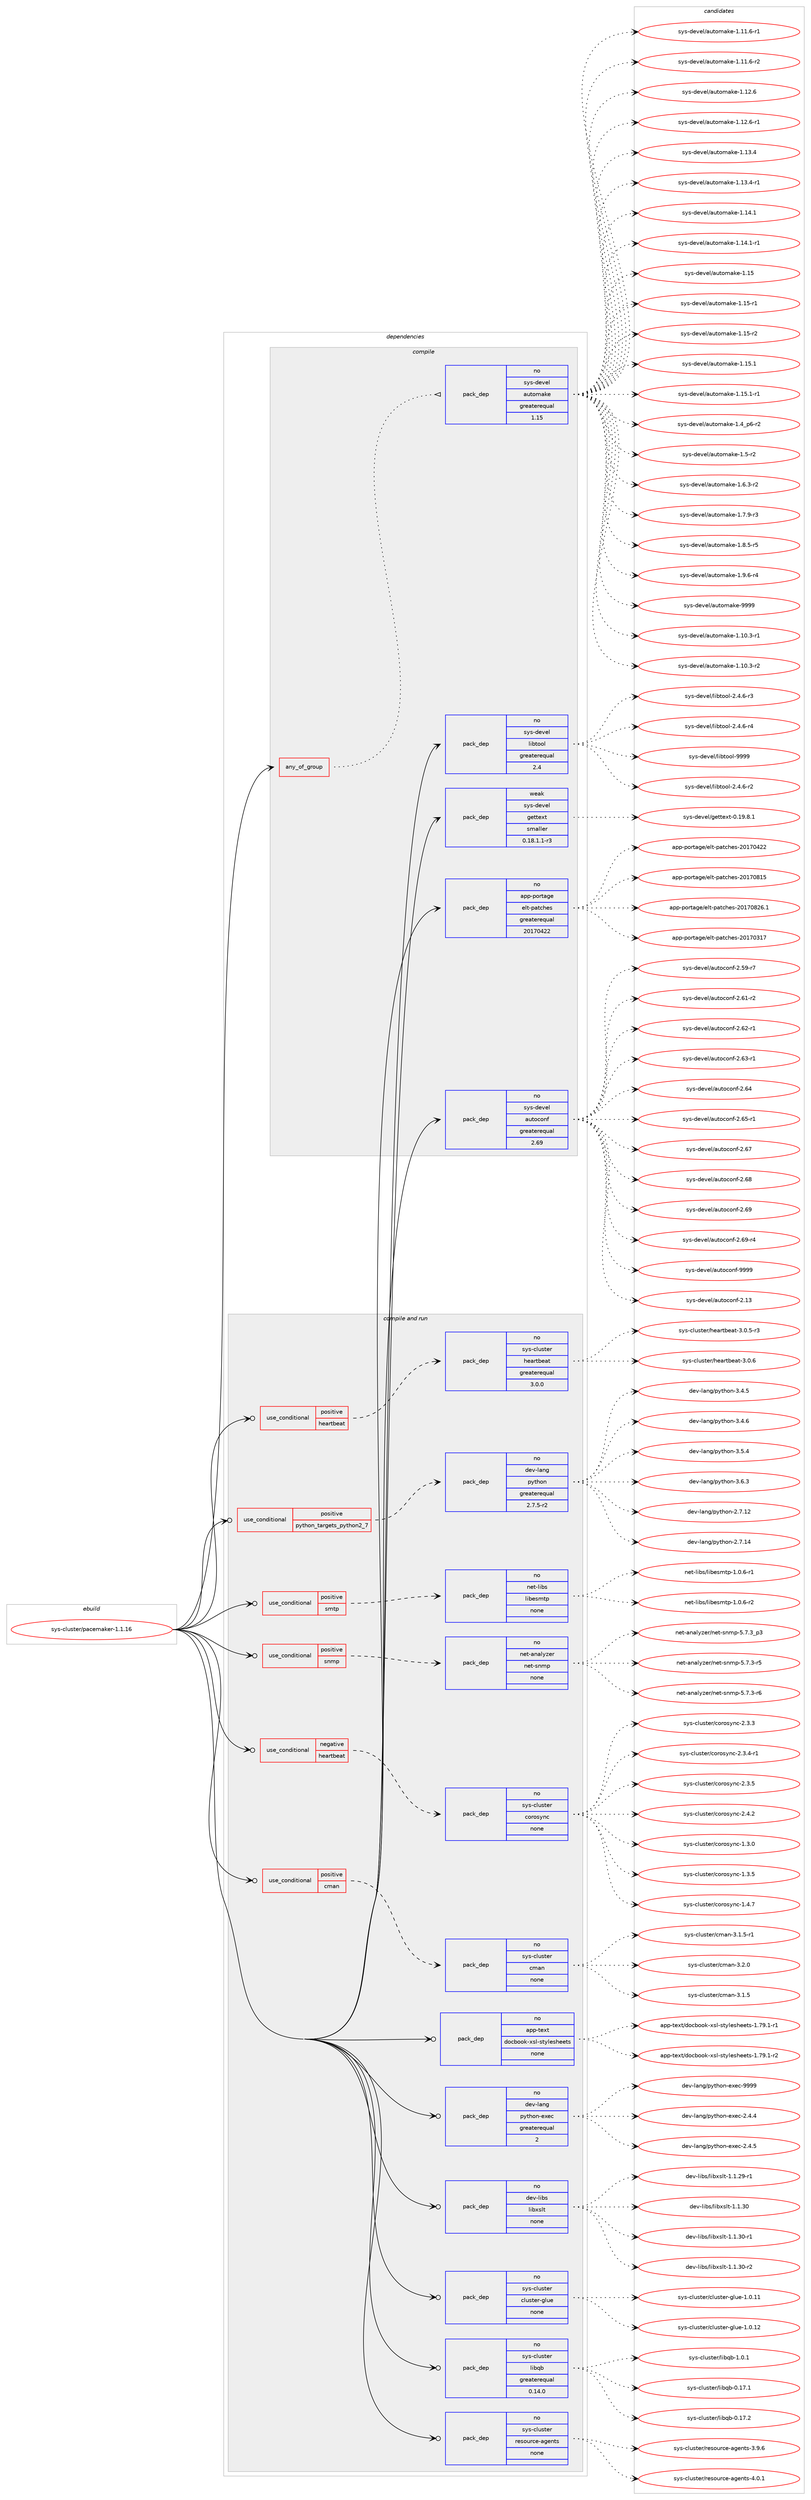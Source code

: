 digraph prolog {

# *************
# Graph options
# *************

newrank=true;
concentrate=true;
compound=true;
graph [rankdir=LR,fontname=Helvetica,fontsize=10,ranksep=1.5];#, ranksep=2.5, nodesep=0.2];
edge  [arrowhead=vee];
node  [fontname=Helvetica,fontsize=10];

# **********
# The ebuild
# **********

subgraph cluster_leftcol {
color=gray;
rank=same;
label=<<i>ebuild</i>>;
id [label="sys-cluster/pacemaker-1.1.16", color=red, width=4, href="../sys-cluster/pacemaker-1.1.16.svg"];
}

# ****************
# The dependencies
# ****************

subgraph cluster_midcol {
color=gray;
label=<<i>dependencies</i>>;
subgraph cluster_compile {
fillcolor="#eeeeee";
style=filled;
label=<<i>compile</i>>;
subgraph any8132 {
dependency482417 [label=<<TABLE BORDER="0" CELLBORDER="1" CELLSPACING="0" CELLPADDING="4"><TR><TD CELLPADDING="10">any_of_group</TD></TR></TABLE>>, shape=none, color=red];subgraph pack358308 {
dependency482418 [label=<<TABLE BORDER="0" CELLBORDER="1" CELLSPACING="0" CELLPADDING="4" WIDTH="220"><TR><TD ROWSPAN="6" CELLPADDING="30">pack_dep</TD></TR><TR><TD WIDTH="110">no</TD></TR><TR><TD>sys-devel</TD></TR><TR><TD>automake</TD></TR><TR><TD>greaterequal</TD></TR><TR><TD>1.15</TD></TR></TABLE>>, shape=none, color=blue];
}
dependency482417:e -> dependency482418:w [weight=20,style="dotted",arrowhead="oinv"];
}
id:e -> dependency482417:w [weight=20,style="solid",arrowhead="vee"];
subgraph pack358309 {
dependency482419 [label=<<TABLE BORDER="0" CELLBORDER="1" CELLSPACING="0" CELLPADDING="4" WIDTH="220"><TR><TD ROWSPAN="6" CELLPADDING="30">pack_dep</TD></TR><TR><TD WIDTH="110">no</TD></TR><TR><TD>app-portage</TD></TR><TR><TD>elt-patches</TD></TR><TR><TD>greaterequal</TD></TR><TR><TD>20170422</TD></TR></TABLE>>, shape=none, color=blue];
}
id:e -> dependency482419:w [weight=20,style="solid",arrowhead="vee"];
subgraph pack358310 {
dependency482420 [label=<<TABLE BORDER="0" CELLBORDER="1" CELLSPACING="0" CELLPADDING="4" WIDTH="220"><TR><TD ROWSPAN="6" CELLPADDING="30">pack_dep</TD></TR><TR><TD WIDTH="110">no</TD></TR><TR><TD>sys-devel</TD></TR><TR><TD>autoconf</TD></TR><TR><TD>greaterequal</TD></TR><TR><TD>2.69</TD></TR></TABLE>>, shape=none, color=blue];
}
id:e -> dependency482420:w [weight=20,style="solid",arrowhead="vee"];
subgraph pack358311 {
dependency482421 [label=<<TABLE BORDER="0" CELLBORDER="1" CELLSPACING="0" CELLPADDING="4" WIDTH="220"><TR><TD ROWSPAN="6" CELLPADDING="30">pack_dep</TD></TR><TR><TD WIDTH="110">no</TD></TR><TR><TD>sys-devel</TD></TR><TR><TD>libtool</TD></TR><TR><TD>greaterequal</TD></TR><TR><TD>2.4</TD></TR></TABLE>>, shape=none, color=blue];
}
id:e -> dependency482421:w [weight=20,style="solid",arrowhead="vee"];
subgraph pack358312 {
dependency482422 [label=<<TABLE BORDER="0" CELLBORDER="1" CELLSPACING="0" CELLPADDING="4" WIDTH="220"><TR><TD ROWSPAN="6" CELLPADDING="30">pack_dep</TD></TR><TR><TD WIDTH="110">weak</TD></TR><TR><TD>sys-devel</TD></TR><TR><TD>gettext</TD></TR><TR><TD>smaller</TD></TR><TR><TD>0.18.1.1-r3</TD></TR></TABLE>>, shape=none, color=blue];
}
id:e -> dependency482422:w [weight=20,style="solid",arrowhead="vee"];
}
subgraph cluster_compileandrun {
fillcolor="#eeeeee";
style=filled;
label=<<i>compile and run</i>>;
subgraph cond115693 {
dependency482423 [label=<<TABLE BORDER="0" CELLBORDER="1" CELLSPACING="0" CELLPADDING="4"><TR><TD ROWSPAN="3" CELLPADDING="10">use_conditional</TD></TR><TR><TD>negative</TD></TR><TR><TD>heartbeat</TD></TR></TABLE>>, shape=none, color=red];
subgraph pack358313 {
dependency482424 [label=<<TABLE BORDER="0" CELLBORDER="1" CELLSPACING="0" CELLPADDING="4" WIDTH="220"><TR><TD ROWSPAN="6" CELLPADDING="30">pack_dep</TD></TR><TR><TD WIDTH="110">no</TD></TR><TR><TD>sys-cluster</TD></TR><TR><TD>corosync</TD></TR><TR><TD>none</TD></TR><TR><TD></TD></TR></TABLE>>, shape=none, color=blue];
}
dependency482423:e -> dependency482424:w [weight=20,style="dashed",arrowhead="vee"];
}
id:e -> dependency482423:w [weight=20,style="solid",arrowhead="odotvee"];
subgraph cond115694 {
dependency482425 [label=<<TABLE BORDER="0" CELLBORDER="1" CELLSPACING="0" CELLPADDING="4"><TR><TD ROWSPAN="3" CELLPADDING="10">use_conditional</TD></TR><TR><TD>positive</TD></TR><TR><TD>cman</TD></TR></TABLE>>, shape=none, color=red];
subgraph pack358314 {
dependency482426 [label=<<TABLE BORDER="0" CELLBORDER="1" CELLSPACING="0" CELLPADDING="4" WIDTH="220"><TR><TD ROWSPAN="6" CELLPADDING="30">pack_dep</TD></TR><TR><TD WIDTH="110">no</TD></TR><TR><TD>sys-cluster</TD></TR><TR><TD>cman</TD></TR><TR><TD>none</TD></TR><TR><TD></TD></TR></TABLE>>, shape=none, color=blue];
}
dependency482425:e -> dependency482426:w [weight=20,style="dashed",arrowhead="vee"];
}
id:e -> dependency482425:w [weight=20,style="solid",arrowhead="odotvee"];
subgraph cond115695 {
dependency482427 [label=<<TABLE BORDER="0" CELLBORDER="1" CELLSPACING="0" CELLPADDING="4"><TR><TD ROWSPAN="3" CELLPADDING="10">use_conditional</TD></TR><TR><TD>positive</TD></TR><TR><TD>heartbeat</TD></TR></TABLE>>, shape=none, color=red];
subgraph pack358315 {
dependency482428 [label=<<TABLE BORDER="0" CELLBORDER="1" CELLSPACING="0" CELLPADDING="4" WIDTH="220"><TR><TD ROWSPAN="6" CELLPADDING="30">pack_dep</TD></TR><TR><TD WIDTH="110">no</TD></TR><TR><TD>sys-cluster</TD></TR><TR><TD>heartbeat</TD></TR><TR><TD>greaterequal</TD></TR><TR><TD>3.0.0</TD></TR></TABLE>>, shape=none, color=blue];
}
dependency482427:e -> dependency482428:w [weight=20,style="dashed",arrowhead="vee"];
}
id:e -> dependency482427:w [weight=20,style="solid",arrowhead="odotvee"];
subgraph cond115696 {
dependency482429 [label=<<TABLE BORDER="0" CELLBORDER="1" CELLSPACING="0" CELLPADDING="4"><TR><TD ROWSPAN="3" CELLPADDING="10">use_conditional</TD></TR><TR><TD>positive</TD></TR><TR><TD>python_targets_python2_7</TD></TR></TABLE>>, shape=none, color=red];
subgraph pack358316 {
dependency482430 [label=<<TABLE BORDER="0" CELLBORDER="1" CELLSPACING="0" CELLPADDING="4" WIDTH="220"><TR><TD ROWSPAN="6" CELLPADDING="30">pack_dep</TD></TR><TR><TD WIDTH="110">no</TD></TR><TR><TD>dev-lang</TD></TR><TR><TD>python</TD></TR><TR><TD>greaterequal</TD></TR><TR><TD>2.7.5-r2</TD></TR></TABLE>>, shape=none, color=blue];
}
dependency482429:e -> dependency482430:w [weight=20,style="dashed",arrowhead="vee"];
}
id:e -> dependency482429:w [weight=20,style="solid",arrowhead="odotvee"];
subgraph cond115697 {
dependency482431 [label=<<TABLE BORDER="0" CELLBORDER="1" CELLSPACING="0" CELLPADDING="4"><TR><TD ROWSPAN="3" CELLPADDING="10">use_conditional</TD></TR><TR><TD>positive</TD></TR><TR><TD>smtp</TD></TR></TABLE>>, shape=none, color=red];
subgraph pack358317 {
dependency482432 [label=<<TABLE BORDER="0" CELLBORDER="1" CELLSPACING="0" CELLPADDING="4" WIDTH="220"><TR><TD ROWSPAN="6" CELLPADDING="30">pack_dep</TD></TR><TR><TD WIDTH="110">no</TD></TR><TR><TD>net-libs</TD></TR><TR><TD>libesmtp</TD></TR><TR><TD>none</TD></TR><TR><TD></TD></TR></TABLE>>, shape=none, color=blue];
}
dependency482431:e -> dependency482432:w [weight=20,style="dashed",arrowhead="vee"];
}
id:e -> dependency482431:w [weight=20,style="solid",arrowhead="odotvee"];
subgraph cond115698 {
dependency482433 [label=<<TABLE BORDER="0" CELLBORDER="1" CELLSPACING="0" CELLPADDING="4"><TR><TD ROWSPAN="3" CELLPADDING="10">use_conditional</TD></TR><TR><TD>positive</TD></TR><TR><TD>snmp</TD></TR></TABLE>>, shape=none, color=red];
subgraph pack358318 {
dependency482434 [label=<<TABLE BORDER="0" CELLBORDER="1" CELLSPACING="0" CELLPADDING="4" WIDTH="220"><TR><TD ROWSPAN="6" CELLPADDING="30">pack_dep</TD></TR><TR><TD WIDTH="110">no</TD></TR><TR><TD>net-analyzer</TD></TR><TR><TD>net-snmp</TD></TR><TR><TD>none</TD></TR><TR><TD></TD></TR></TABLE>>, shape=none, color=blue];
}
dependency482433:e -> dependency482434:w [weight=20,style="dashed",arrowhead="vee"];
}
id:e -> dependency482433:w [weight=20,style="solid",arrowhead="odotvee"];
subgraph pack358319 {
dependency482435 [label=<<TABLE BORDER="0" CELLBORDER="1" CELLSPACING="0" CELLPADDING="4" WIDTH="220"><TR><TD ROWSPAN="6" CELLPADDING="30">pack_dep</TD></TR><TR><TD WIDTH="110">no</TD></TR><TR><TD>app-text</TD></TR><TR><TD>docbook-xsl-stylesheets</TD></TR><TR><TD>none</TD></TR><TR><TD></TD></TR></TABLE>>, shape=none, color=blue];
}
id:e -> dependency482435:w [weight=20,style="solid",arrowhead="odotvee"];
subgraph pack358320 {
dependency482436 [label=<<TABLE BORDER="0" CELLBORDER="1" CELLSPACING="0" CELLPADDING="4" WIDTH="220"><TR><TD ROWSPAN="6" CELLPADDING="30">pack_dep</TD></TR><TR><TD WIDTH="110">no</TD></TR><TR><TD>dev-lang</TD></TR><TR><TD>python-exec</TD></TR><TR><TD>greaterequal</TD></TR><TR><TD>2</TD></TR></TABLE>>, shape=none, color=blue];
}
id:e -> dependency482436:w [weight=20,style="solid",arrowhead="odotvee"];
subgraph pack358321 {
dependency482437 [label=<<TABLE BORDER="0" CELLBORDER="1" CELLSPACING="0" CELLPADDING="4" WIDTH="220"><TR><TD ROWSPAN="6" CELLPADDING="30">pack_dep</TD></TR><TR><TD WIDTH="110">no</TD></TR><TR><TD>dev-libs</TD></TR><TR><TD>libxslt</TD></TR><TR><TD>none</TD></TR><TR><TD></TD></TR></TABLE>>, shape=none, color=blue];
}
id:e -> dependency482437:w [weight=20,style="solid",arrowhead="odotvee"];
subgraph pack358322 {
dependency482438 [label=<<TABLE BORDER="0" CELLBORDER="1" CELLSPACING="0" CELLPADDING="4" WIDTH="220"><TR><TD ROWSPAN="6" CELLPADDING="30">pack_dep</TD></TR><TR><TD WIDTH="110">no</TD></TR><TR><TD>sys-cluster</TD></TR><TR><TD>cluster-glue</TD></TR><TR><TD>none</TD></TR><TR><TD></TD></TR></TABLE>>, shape=none, color=blue];
}
id:e -> dependency482438:w [weight=20,style="solid",arrowhead="odotvee"];
subgraph pack358323 {
dependency482439 [label=<<TABLE BORDER="0" CELLBORDER="1" CELLSPACING="0" CELLPADDING="4" WIDTH="220"><TR><TD ROWSPAN="6" CELLPADDING="30">pack_dep</TD></TR><TR><TD WIDTH="110">no</TD></TR><TR><TD>sys-cluster</TD></TR><TR><TD>libqb</TD></TR><TR><TD>greaterequal</TD></TR><TR><TD>0.14.0</TD></TR></TABLE>>, shape=none, color=blue];
}
id:e -> dependency482439:w [weight=20,style="solid",arrowhead="odotvee"];
subgraph pack358324 {
dependency482440 [label=<<TABLE BORDER="0" CELLBORDER="1" CELLSPACING="0" CELLPADDING="4" WIDTH="220"><TR><TD ROWSPAN="6" CELLPADDING="30">pack_dep</TD></TR><TR><TD WIDTH="110">no</TD></TR><TR><TD>sys-cluster</TD></TR><TR><TD>resource-agents</TD></TR><TR><TD>none</TD></TR><TR><TD></TD></TR></TABLE>>, shape=none, color=blue];
}
id:e -> dependency482440:w [weight=20,style="solid",arrowhead="odotvee"];
}
subgraph cluster_run {
fillcolor="#eeeeee";
style=filled;
label=<<i>run</i>>;
}
}

# **************
# The candidates
# **************

subgraph cluster_choices {
rank=same;
color=gray;
label=<<i>candidates</i>>;

subgraph choice358308 {
color=black;
nodesep=1;
choice11512111545100101118101108479711711611110997107101454946494846514511449 [label="sys-devel/automake-1.10.3-r1", color=red, width=4,href="../sys-devel/automake-1.10.3-r1.svg"];
choice11512111545100101118101108479711711611110997107101454946494846514511450 [label="sys-devel/automake-1.10.3-r2", color=red, width=4,href="../sys-devel/automake-1.10.3-r2.svg"];
choice11512111545100101118101108479711711611110997107101454946494946544511449 [label="sys-devel/automake-1.11.6-r1", color=red, width=4,href="../sys-devel/automake-1.11.6-r1.svg"];
choice11512111545100101118101108479711711611110997107101454946494946544511450 [label="sys-devel/automake-1.11.6-r2", color=red, width=4,href="../sys-devel/automake-1.11.6-r2.svg"];
choice1151211154510010111810110847971171161111099710710145494649504654 [label="sys-devel/automake-1.12.6", color=red, width=4,href="../sys-devel/automake-1.12.6.svg"];
choice11512111545100101118101108479711711611110997107101454946495046544511449 [label="sys-devel/automake-1.12.6-r1", color=red, width=4,href="../sys-devel/automake-1.12.6-r1.svg"];
choice1151211154510010111810110847971171161111099710710145494649514652 [label="sys-devel/automake-1.13.4", color=red, width=4,href="../sys-devel/automake-1.13.4.svg"];
choice11512111545100101118101108479711711611110997107101454946495146524511449 [label="sys-devel/automake-1.13.4-r1", color=red, width=4,href="../sys-devel/automake-1.13.4-r1.svg"];
choice1151211154510010111810110847971171161111099710710145494649524649 [label="sys-devel/automake-1.14.1", color=red, width=4,href="../sys-devel/automake-1.14.1.svg"];
choice11512111545100101118101108479711711611110997107101454946495246494511449 [label="sys-devel/automake-1.14.1-r1", color=red, width=4,href="../sys-devel/automake-1.14.1-r1.svg"];
choice115121115451001011181011084797117116111109971071014549464953 [label="sys-devel/automake-1.15", color=red, width=4,href="../sys-devel/automake-1.15.svg"];
choice1151211154510010111810110847971171161111099710710145494649534511449 [label="sys-devel/automake-1.15-r1", color=red, width=4,href="../sys-devel/automake-1.15-r1.svg"];
choice1151211154510010111810110847971171161111099710710145494649534511450 [label="sys-devel/automake-1.15-r2", color=red, width=4,href="../sys-devel/automake-1.15-r2.svg"];
choice1151211154510010111810110847971171161111099710710145494649534649 [label="sys-devel/automake-1.15.1", color=red, width=4,href="../sys-devel/automake-1.15.1.svg"];
choice11512111545100101118101108479711711611110997107101454946495346494511449 [label="sys-devel/automake-1.15.1-r1", color=red, width=4,href="../sys-devel/automake-1.15.1-r1.svg"];
choice115121115451001011181011084797117116111109971071014549465295112544511450 [label="sys-devel/automake-1.4_p6-r2", color=red, width=4,href="../sys-devel/automake-1.4_p6-r2.svg"];
choice11512111545100101118101108479711711611110997107101454946534511450 [label="sys-devel/automake-1.5-r2", color=red, width=4,href="../sys-devel/automake-1.5-r2.svg"];
choice115121115451001011181011084797117116111109971071014549465446514511450 [label="sys-devel/automake-1.6.3-r2", color=red, width=4,href="../sys-devel/automake-1.6.3-r2.svg"];
choice115121115451001011181011084797117116111109971071014549465546574511451 [label="sys-devel/automake-1.7.9-r3", color=red, width=4,href="../sys-devel/automake-1.7.9-r3.svg"];
choice115121115451001011181011084797117116111109971071014549465646534511453 [label="sys-devel/automake-1.8.5-r5", color=red, width=4,href="../sys-devel/automake-1.8.5-r5.svg"];
choice115121115451001011181011084797117116111109971071014549465746544511452 [label="sys-devel/automake-1.9.6-r4", color=red, width=4,href="../sys-devel/automake-1.9.6-r4.svg"];
choice115121115451001011181011084797117116111109971071014557575757 [label="sys-devel/automake-9999", color=red, width=4,href="../sys-devel/automake-9999.svg"];
dependency482418:e -> choice11512111545100101118101108479711711611110997107101454946494846514511449:w [style=dotted,weight="100"];
dependency482418:e -> choice11512111545100101118101108479711711611110997107101454946494846514511450:w [style=dotted,weight="100"];
dependency482418:e -> choice11512111545100101118101108479711711611110997107101454946494946544511449:w [style=dotted,weight="100"];
dependency482418:e -> choice11512111545100101118101108479711711611110997107101454946494946544511450:w [style=dotted,weight="100"];
dependency482418:e -> choice1151211154510010111810110847971171161111099710710145494649504654:w [style=dotted,weight="100"];
dependency482418:e -> choice11512111545100101118101108479711711611110997107101454946495046544511449:w [style=dotted,weight="100"];
dependency482418:e -> choice1151211154510010111810110847971171161111099710710145494649514652:w [style=dotted,weight="100"];
dependency482418:e -> choice11512111545100101118101108479711711611110997107101454946495146524511449:w [style=dotted,weight="100"];
dependency482418:e -> choice1151211154510010111810110847971171161111099710710145494649524649:w [style=dotted,weight="100"];
dependency482418:e -> choice11512111545100101118101108479711711611110997107101454946495246494511449:w [style=dotted,weight="100"];
dependency482418:e -> choice115121115451001011181011084797117116111109971071014549464953:w [style=dotted,weight="100"];
dependency482418:e -> choice1151211154510010111810110847971171161111099710710145494649534511449:w [style=dotted,weight="100"];
dependency482418:e -> choice1151211154510010111810110847971171161111099710710145494649534511450:w [style=dotted,weight="100"];
dependency482418:e -> choice1151211154510010111810110847971171161111099710710145494649534649:w [style=dotted,weight="100"];
dependency482418:e -> choice11512111545100101118101108479711711611110997107101454946495346494511449:w [style=dotted,weight="100"];
dependency482418:e -> choice115121115451001011181011084797117116111109971071014549465295112544511450:w [style=dotted,weight="100"];
dependency482418:e -> choice11512111545100101118101108479711711611110997107101454946534511450:w [style=dotted,weight="100"];
dependency482418:e -> choice115121115451001011181011084797117116111109971071014549465446514511450:w [style=dotted,weight="100"];
dependency482418:e -> choice115121115451001011181011084797117116111109971071014549465546574511451:w [style=dotted,weight="100"];
dependency482418:e -> choice115121115451001011181011084797117116111109971071014549465646534511453:w [style=dotted,weight="100"];
dependency482418:e -> choice115121115451001011181011084797117116111109971071014549465746544511452:w [style=dotted,weight="100"];
dependency482418:e -> choice115121115451001011181011084797117116111109971071014557575757:w [style=dotted,weight="100"];
}
subgraph choice358309 {
color=black;
nodesep=1;
choice97112112451121111141169710310147101108116451129711699104101115455048495548514955 [label="app-portage/elt-patches-20170317", color=red, width=4,href="../app-portage/elt-patches-20170317.svg"];
choice97112112451121111141169710310147101108116451129711699104101115455048495548525050 [label="app-portage/elt-patches-20170422", color=red, width=4,href="../app-portage/elt-patches-20170422.svg"];
choice97112112451121111141169710310147101108116451129711699104101115455048495548564953 [label="app-portage/elt-patches-20170815", color=red, width=4,href="../app-portage/elt-patches-20170815.svg"];
choice971121124511211111411697103101471011081164511297116991041011154550484955485650544649 [label="app-portage/elt-patches-20170826.1", color=red, width=4,href="../app-portage/elt-patches-20170826.1.svg"];
dependency482419:e -> choice97112112451121111141169710310147101108116451129711699104101115455048495548514955:w [style=dotted,weight="100"];
dependency482419:e -> choice97112112451121111141169710310147101108116451129711699104101115455048495548525050:w [style=dotted,weight="100"];
dependency482419:e -> choice97112112451121111141169710310147101108116451129711699104101115455048495548564953:w [style=dotted,weight="100"];
dependency482419:e -> choice971121124511211111411697103101471011081164511297116991041011154550484955485650544649:w [style=dotted,weight="100"];
}
subgraph choice358310 {
color=black;
nodesep=1;
choice115121115451001011181011084797117116111991111101024550464951 [label="sys-devel/autoconf-2.13", color=red, width=4,href="../sys-devel/autoconf-2.13.svg"];
choice1151211154510010111810110847971171161119911111010245504653574511455 [label="sys-devel/autoconf-2.59-r7", color=red, width=4,href="../sys-devel/autoconf-2.59-r7.svg"];
choice1151211154510010111810110847971171161119911111010245504654494511450 [label="sys-devel/autoconf-2.61-r2", color=red, width=4,href="../sys-devel/autoconf-2.61-r2.svg"];
choice1151211154510010111810110847971171161119911111010245504654504511449 [label="sys-devel/autoconf-2.62-r1", color=red, width=4,href="../sys-devel/autoconf-2.62-r1.svg"];
choice1151211154510010111810110847971171161119911111010245504654514511449 [label="sys-devel/autoconf-2.63-r1", color=red, width=4,href="../sys-devel/autoconf-2.63-r1.svg"];
choice115121115451001011181011084797117116111991111101024550465452 [label="sys-devel/autoconf-2.64", color=red, width=4,href="../sys-devel/autoconf-2.64.svg"];
choice1151211154510010111810110847971171161119911111010245504654534511449 [label="sys-devel/autoconf-2.65-r1", color=red, width=4,href="../sys-devel/autoconf-2.65-r1.svg"];
choice115121115451001011181011084797117116111991111101024550465455 [label="sys-devel/autoconf-2.67", color=red, width=4,href="../sys-devel/autoconf-2.67.svg"];
choice115121115451001011181011084797117116111991111101024550465456 [label="sys-devel/autoconf-2.68", color=red, width=4,href="../sys-devel/autoconf-2.68.svg"];
choice115121115451001011181011084797117116111991111101024550465457 [label="sys-devel/autoconf-2.69", color=red, width=4,href="../sys-devel/autoconf-2.69.svg"];
choice1151211154510010111810110847971171161119911111010245504654574511452 [label="sys-devel/autoconf-2.69-r4", color=red, width=4,href="../sys-devel/autoconf-2.69-r4.svg"];
choice115121115451001011181011084797117116111991111101024557575757 [label="sys-devel/autoconf-9999", color=red, width=4,href="../sys-devel/autoconf-9999.svg"];
dependency482420:e -> choice115121115451001011181011084797117116111991111101024550464951:w [style=dotted,weight="100"];
dependency482420:e -> choice1151211154510010111810110847971171161119911111010245504653574511455:w [style=dotted,weight="100"];
dependency482420:e -> choice1151211154510010111810110847971171161119911111010245504654494511450:w [style=dotted,weight="100"];
dependency482420:e -> choice1151211154510010111810110847971171161119911111010245504654504511449:w [style=dotted,weight="100"];
dependency482420:e -> choice1151211154510010111810110847971171161119911111010245504654514511449:w [style=dotted,weight="100"];
dependency482420:e -> choice115121115451001011181011084797117116111991111101024550465452:w [style=dotted,weight="100"];
dependency482420:e -> choice1151211154510010111810110847971171161119911111010245504654534511449:w [style=dotted,weight="100"];
dependency482420:e -> choice115121115451001011181011084797117116111991111101024550465455:w [style=dotted,weight="100"];
dependency482420:e -> choice115121115451001011181011084797117116111991111101024550465456:w [style=dotted,weight="100"];
dependency482420:e -> choice115121115451001011181011084797117116111991111101024550465457:w [style=dotted,weight="100"];
dependency482420:e -> choice1151211154510010111810110847971171161119911111010245504654574511452:w [style=dotted,weight="100"];
dependency482420:e -> choice115121115451001011181011084797117116111991111101024557575757:w [style=dotted,weight="100"];
}
subgraph choice358311 {
color=black;
nodesep=1;
choice1151211154510010111810110847108105981161111111084550465246544511450 [label="sys-devel/libtool-2.4.6-r2", color=red, width=4,href="../sys-devel/libtool-2.4.6-r2.svg"];
choice1151211154510010111810110847108105981161111111084550465246544511451 [label="sys-devel/libtool-2.4.6-r3", color=red, width=4,href="../sys-devel/libtool-2.4.6-r3.svg"];
choice1151211154510010111810110847108105981161111111084550465246544511452 [label="sys-devel/libtool-2.4.6-r4", color=red, width=4,href="../sys-devel/libtool-2.4.6-r4.svg"];
choice1151211154510010111810110847108105981161111111084557575757 [label="sys-devel/libtool-9999", color=red, width=4,href="../sys-devel/libtool-9999.svg"];
dependency482421:e -> choice1151211154510010111810110847108105981161111111084550465246544511450:w [style=dotted,weight="100"];
dependency482421:e -> choice1151211154510010111810110847108105981161111111084550465246544511451:w [style=dotted,weight="100"];
dependency482421:e -> choice1151211154510010111810110847108105981161111111084550465246544511452:w [style=dotted,weight="100"];
dependency482421:e -> choice1151211154510010111810110847108105981161111111084557575757:w [style=dotted,weight="100"];
}
subgraph choice358312 {
color=black;
nodesep=1;
choice1151211154510010111810110847103101116116101120116454846495746564649 [label="sys-devel/gettext-0.19.8.1", color=red, width=4,href="../sys-devel/gettext-0.19.8.1.svg"];
dependency482422:e -> choice1151211154510010111810110847103101116116101120116454846495746564649:w [style=dotted,weight="100"];
}
subgraph choice358313 {
color=black;
nodesep=1;
choice1151211154599108117115116101114479911111411111512111099454946514648 [label="sys-cluster/corosync-1.3.0", color=red, width=4,href="../sys-cluster/corosync-1.3.0.svg"];
choice1151211154599108117115116101114479911111411111512111099454946514653 [label="sys-cluster/corosync-1.3.5", color=red, width=4,href="../sys-cluster/corosync-1.3.5.svg"];
choice1151211154599108117115116101114479911111411111512111099454946524655 [label="sys-cluster/corosync-1.4.7", color=red, width=4,href="../sys-cluster/corosync-1.4.7.svg"];
choice1151211154599108117115116101114479911111411111512111099455046514651 [label="sys-cluster/corosync-2.3.3", color=red, width=4,href="../sys-cluster/corosync-2.3.3.svg"];
choice11512111545991081171151161011144799111114111115121110994550465146524511449 [label="sys-cluster/corosync-2.3.4-r1", color=red, width=4,href="../sys-cluster/corosync-2.3.4-r1.svg"];
choice1151211154599108117115116101114479911111411111512111099455046514653 [label="sys-cluster/corosync-2.3.5", color=red, width=4,href="../sys-cluster/corosync-2.3.5.svg"];
choice1151211154599108117115116101114479911111411111512111099455046524650 [label="sys-cluster/corosync-2.4.2", color=red, width=4,href="../sys-cluster/corosync-2.4.2.svg"];
dependency482424:e -> choice1151211154599108117115116101114479911111411111512111099454946514648:w [style=dotted,weight="100"];
dependency482424:e -> choice1151211154599108117115116101114479911111411111512111099454946514653:w [style=dotted,weight="100"];
dependency482424:e -> choice1151211154599108117115116101114479911111411111512111099454946524655:w [style=dotted,weight="100"];
dependency482424:e -> choice1151211154599108117115116101114479911111411111512111099455046514651:w [style=dotted,weight="100"];
dependency482424:e -> choice11512111545991081171151161011144799111114111115121110994550465146524511449:w [style=dotted,weight="100"];
dependency482424:e -> choice1151211154599108117115116101114479911111411111512111099455046514653:w [style=dotted,weight="100"];
dependency482424:e -> choice1151211154599108117115116101114479911111411111512111099455046524650:w [style=dotted,weight="100"];
}
subgraph choice358314 {
color=black;
nodesep=1;
choice1151211154599108117115116101114479910997110455146494653 [label="sys-cluster/cman-3.1.5", color=red, width=4,href="../sys-cluster/cman-3.1.5.svg"];
choice11512111545991081171151161011144799109971104551464946534511449 [label="sys-cluster/cman-3.1.5-r1", color=red, width=4,href="../sys-cluster/cman-3.1.5-r1.svg"];
choice1151211154599108117115116101114479910997110455146504648 [label="sys-cluster/cman-3.2.0", color=red, width=4,href="../sys-cluster/cman-3.2.0.svg"];
dependency482426:e -> choice1151211154599108117115116101114479910997110455146494653:w [style=dotted,weight="100"];
dependency482426:e -> choice11512111545991081171151161011144799109971104551464946534511449:w [style=dotted,weight="100"];
dependency482426:e -> choice1151211154599108117115116101114479910997110455146504648:w [style=dotted,weight="100"];
}
subgraph choice358315 {
color=black;
nodesep=1;
choice1151211154599108117115116101114471041019711411698101971164551464846534511451 [label="sys-cluster/heartbeat-3.0.5-r3", color=red, width=4,href="../sys-cluster/heartbeat-3.0.5-r3.svg"];
choice115121115459910811711511610111447104101971141169810197116455146484654 [label="sys-cluster/heartbeat-3.0.6", color=red, width=4,href="../sys-cluster/heartbeat-3.0.6.svg"];
dependency482428:e -> choice1151211154599108117115116101114471041019711411698101971164551464846534511451:w [style=dotted,weight="100"];
dependency482428:e -> choice115121115459910811711511610111447104101971141169810197116455146484654:w [style=dotted,weight="100"];
}
subgraph choice358316 {
color=black;
nodesep=1;
choice10010111845108971101034711212111610411111045504655464950 [label="dev-lang/python-2.7.12", color=red, width=4,href="../dev-lang/python-2.7.12.svg"];
choice10010111845108971101034711212111610411111045504655464952 [label="dev-lang/python-2.7.14", color=red, width=4,href="../dev-lang/python-2.7.14.svg"];
choice100101118451089711010347112121116104111110455146524653 [label="dev-lang/python-3.4.5", color=red, width=4,href="../dev-lang/python-3.4.5.svg"];
choice100101118451089711010347112121116104111110455146524654 [label="dev-lang/python-3.4.6", color=red, width=4,href="../dev-lang/python-3.4.6.svg"];
choice100101118451089711010347112121116104111110455146534652 [label="dev-lang/python-3.5.4", color=red, width=4,href="../dev-lang/python-3.5.4.svg"];
choice100101118451089711010347112121116104111110455146544651 [label="dev-lang/python-3.6.3", color=red, width=4,href="../dev-lang/python-3.6.3.svg"];
dependency482430:e -> choice10010111845108971101034711212111610411111045504655464950:w [style=dotted,weight="100"];
dependency482430:e -> choice10010111845108971101034711212111610411111045504655464952:w [style=dotted,weight="100"];
dependency482430:e -> choice100101118451089711010347112121116104111110455146524653:w [style=dotted,weight="100"];
dependency482430:e -> choice100101118451089711010347112121116104111110455146524654:w [style=dotted,weight="100"];
dependency482430:e -> choice100101118451089711010347112121116104111110455146534652:w [style=dotted,weight="100"];
dependency482430:e -> choice100101118451089711010347112121116104111110455146544651:w [style=dotted,weight="100"];
}
subgraph choice358317 {
color=black;
nodesep=1;
choice110101116451081059811547108105981011151091161124549464846544511449 [label="net-libs/libesmtp-1.0.6-r1", color=red, width=4,href="../net-libs/libesmtp-1.0.6-r1.svg"];
choice110101116451081059811547108105981011151091161124549464846544511450 [label="net-libs/libesmtp-1.0.6-r2", color=red, width=4,href="../net-libs/libesmtp-1.0.6-r2.svg"];
dependency482432:e -> choice110101116451081059811547108105981011151091161124549464846544511449:w [style=dotted,weight="100"];
dependency482432:e -> choice110101116451081059811547108105981011151091161124549464846544511450:w [style=dotted,weight="100"];
}
subgraph choice358318 {
color=black;
nodesep=1;
choice11010111645971109710812112210111447110101116451151101091124553465546514511453 [label="net-analyzer/net-snmp-5.7.3-r5", color=red, width=4,href="../net-analyzer/net-snmp-5.7.3-r5.svg"];
choice11010111645971109710812112210111447110101116451151101091124553465546514511454 [label="net-analyzer/net-snmp-5.7.3-r6", color=red, width=4,href="../net-analyzer/net-snmp-5.7.3-r6.svg"];
choice11010111645971109710812112210111447110101116451151101091124553465546519511251 [label="net-analyzer/net-snmp-5.7.3_p3", color=red, width=4,href="../net-analyzer/net-snmp-5.7.3_p3.svg"];
dependency482434:e -> choice11010111645971109710812112210111447110101116451151101091124553465546514511453:w [style=dotted,weight="100"];
dependency482434:e -> choice11010111645971109710812112210111447110101116451151101091124553465546514511454:w [style=dotted,weight="100"];
dependency482434:e -> choice11010111645971109710812112210111447110101116451151101091124553465546519511251:w [style=dotted,weight="100"];
}
subgraph choice358319 {
color=black;
nodesep=1;
choice97112112451161011201164710011199981111111074512011510845115116121108101115104101101116115454946555746494511449 [label="app-text/docbook-xsl-stylesheets-1.79.1-r1", color=red, width=4,href="../app-text/docbook-xsl-stylesheets-1.79.1-r1.svg"];
choice97112112451161011201164710011199981111111074512011510845115116121108101115104101101116115454946555746494511450 [label="app-text/docbook-xsl-stylesheets-1.79.1-r2", color=red, width=4,href="../app-text/docbook-xsl-stylesheets-1.79.1-r2.svg"];
dependency482435:e -> choice97112112451161011201164710011199981111111074512011510845115116121108101115104101101116115454946555746494511449:w [style=dotted,weight="100"];
dependency482435:e -> choice97112112451161011201164710011199981111111074512011510845115116121108101115104101101116115454946555746494511450:w [style=dotted,weight="100"];
}
subgraph choice358320 {
color=black;
nodesep=1;
choice1001011184510897110103471121211161041111104510112010199455046524652 [label="dev-lang/python-exec-2.4.4", color=red, width=4,href="../dev-lang/python-exec-2.4.4.svg"];
choice1001011184510897110103471121211161041111104510112010199455046524653 [label="dev-lang/python-exec-2.4.5", color=red, width=4,href="../dev-lang/python-exec-2.4.5.svg"];
choice10010111845108971101034711212111610411111045101120101994557575757 [label="dev-lang/python-exec-9999", color=red, width=4,href="../dev-lang/python-exec-9999.svg"];
dependency482436:e -> choice1001011184510897110103471121211161041111104510112010199455046524652:w [style=dotted,weight="100"];
dependency482436:e -> choice1001011184510897110103471121211161041111104510112010199455046524653:w [style=dotted,weight="100"];
dependency482436:e -> choice10010111845108971101034711212111610411111045101120101994557575757:w [style=dotted,weight="100"];
}
subgraph choice358321 {
color=black;
nodesep=1;
choice10010111845108105981154710810598120115108116454946494650574511449 [label="dev-libs/libxslt-1.1.29-r1", color=red, width=4,href="../dev-libs/libxslt-1.1.29-r1.svg"];
choice1001011184510810598115471081059812011510811645494649465148 [label="dev-libs/libxslt-1.1.30", color=red, width=4,href="../dev-libs/libxslt-1.1.30.svg"];
choice10010111845108105981154710810598120115108116454946494651484511449 [label="dev-libs/libxslt-1.1.30-r1", color=red, width=4,href="../dev-libs/libxslt-1.1.30-r1.svg"];
choice10010111845108105981154710810598120115108116454946494651484511450 [label="dev-libs/libxslt-1.1.30-r2", color=red, width=4,href="../dev-libs/libxslt-1.1.30-r2.svg"];
dependency482437:e -> choice10010111845108105981154710810598120115108116454946494650574511449:w [style=dotted,weight="100"];
dependency482437:e -> choice1001011184510810598115471081059812011510811645494649465148:w [style=dotted,weight="100"];
dependency482437:e -> choice10010111845108105981154710810598120115108116454946494651484511449:w [style=dotted,weight="100"];
dependency482437:e -> choice10010111845108105981154710810598120115108116454946494651484511450:w [style=dotted,weight="100"];
}
subgraph choice358322 {
color=black;
nodesep=1;
choice115121115459910811711511610111447991081171151161011144510310811710145494648464949 [label="sys-cluster/cluster-glue-1.0.11", color=red, width=4,href="../sys-cluster/cluster-glue-1.0.11.svg"];
choice115121115459910811711511610111447991081171151161011144510310811710145494648464950 [label="sys-cluster/cluster-glue-1.0.12", color=red, width=4,href="../sys-cluster/cluster-glue-1.0.12.svg"];
dependency482438:e -> choice115121115459910811711511610111447991081171151161011144510310811710145494648464949:w [style=dotted,weight="100"];
dependency482438:e -> choice115121115459910811711511610111447991081171151161011144510310811710145494648464950:w [style=dotted,weight="100"];
}
subgraph choice358323 {
color=black;
nodesep=1;
choice115121115459910811711511610111447108105981139845484649554649 [label="sys-cluster/libqb-0.17.1", color=red, width=4,href="../sys-cluster/libqb-0.17.1.svg"];
choice115121115459910811711511610111447108105981139845484649554650 [label="sys-cluster/libqb-0.17.2", color=red, width=4,href="../sys-cluster/libqb-0.17.2.svg"];
choice1151211154599108117115116101114471081059811398454946484649 [label="sys-cluster/libqb-1.0.1", color=red, width=4,href="../sys-cluster/libqb-1.0.1.svg"];
dependency482439:e -> choice115121115459910811711511610111447108105981139845484649554649:w [style=dotted,weight="100"];
dependency482439:e -> choice115121115459910811711511610111447108105981139845484649554650:w [style=dotted,weight="100"];
dependency482439:e -> choice1151211154599108117115116101114471081059811398454946484649:w [style=dotted,weight="100"];
}
subgraph choice358324 {
color=black;
nodesep=1;
choice115121115459910811711511610111447114101115111117114991014597103101110116115455146574654 [label="sys-cluster/resource-agents-3.9.6", color=red, width=4,href="../sys-cluster/resource-agents-3.9.6.svg"];
choice115121115459910811711511610111447114101115111117114991014597103101110116115455246484649 [label="sys-cluster/resource-agents-4.0.1", color=red, width=4,href="../sys-cluster/resource-agents-4.0.1.svg"];
dependency482440:e -> choice115121115459910811711511610111447114101115111117114991014597103101110116115455146574654:w [style=dotted,weight="100"];
dependency482440:e -> choice115121115459910811711511610111447114101115111117114991014597103101110116115455246484649:w [style=dotted,weight="100"];
}
}

}
